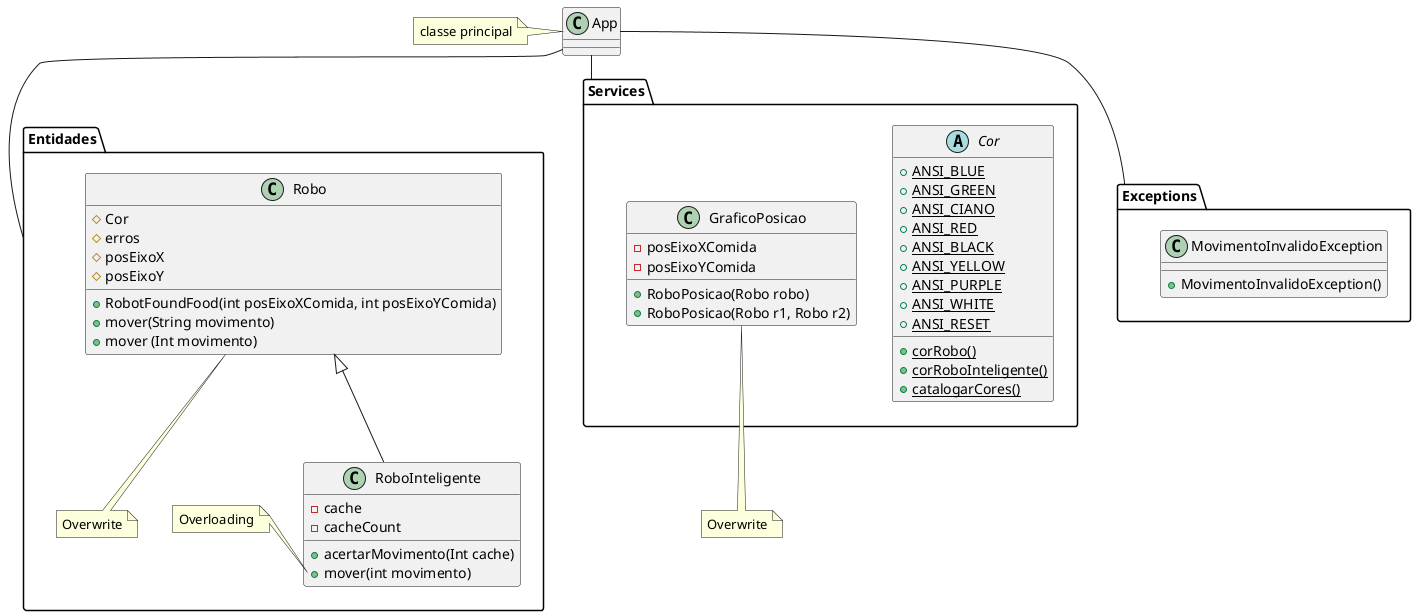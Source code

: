 @startuml 'Diagram'

namespace Entidades {
    class Robo {
        # Cor
        # erros
        # posEixoX
        # posEixoY
        + RobotFoundFood(int posEixoXComida, int posEixoYComida)
        + mover(String movimento)
        + mover (Int movimento)
        
    
    }
    note bottom: Overwrite
    Robo <|-- RoboInteligente

    class RoboInteligente{
        - cache
        - cacheCount
        + acertarMovimento(Int cache)
        + mover(int movimento)
    }
    note left of RoboInteligente::mover 
    Overloading
    end note
}

namespace Services {
    abstract class Cor{
        {static}+ANSI_BLUE
        {static}+ANSI_GREEN
        {static}+ANSI_CIANO
        {static}+ANSI_RED
        {static}+ANSI_BLACK
        {static}+ANSI_YELLOW
        {static}+ANSI_PURPLE
        {static}+ANSI_WHITE
        {static}+ANSI_RESET
        {static}+corRobo()
        {static}+corRoboInteligente()
        {static}+catalogarCores() 
    }
    class GraficoPosicao{
        - posEixoXComida
        - posEixoYComida
        + RoboPosicao(Robo robo)
        + RoboPosicao(Robo r1, Robo r2)
    }
}
    note bottom: Overwrite

namespace Exceptions{

    class MovimentoInvalidoException{
    + MovimentoInvalidoException()
    }
}

class App
    note left: classe principal

App--Entidades
App--Exceptions
App--Services


@enduml